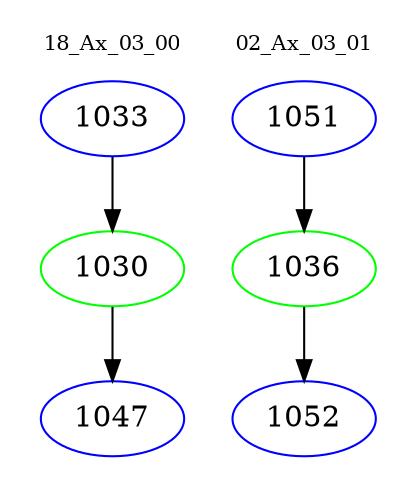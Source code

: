 digraph{
subgraph cluster_0 {
color = white
label = "18_Ax_03_00";
fontsize=10;
T0_1033 [label="1033", color="blue"]
T0_1033 -> T0_1030 [color="black"]
T0_1030 [label="1030", color="green"]
T0_1030 -> T0_1047 [color="black"]
T0_1047 [label="1047", color="blue"]
}
subgraph cluster_1 {
color = white
label = "02_Ax_03_01";
fontsize=10;
T1_1051 [label="1051", color="blue"]
T1_1051 -> T1_1036 [color="black"]
T1_1036 [label="1036", color="green"]
T1_1036 -> T1_1052 [color="black"]
T1_1052 [label="1052", color="blue"]
}
}

